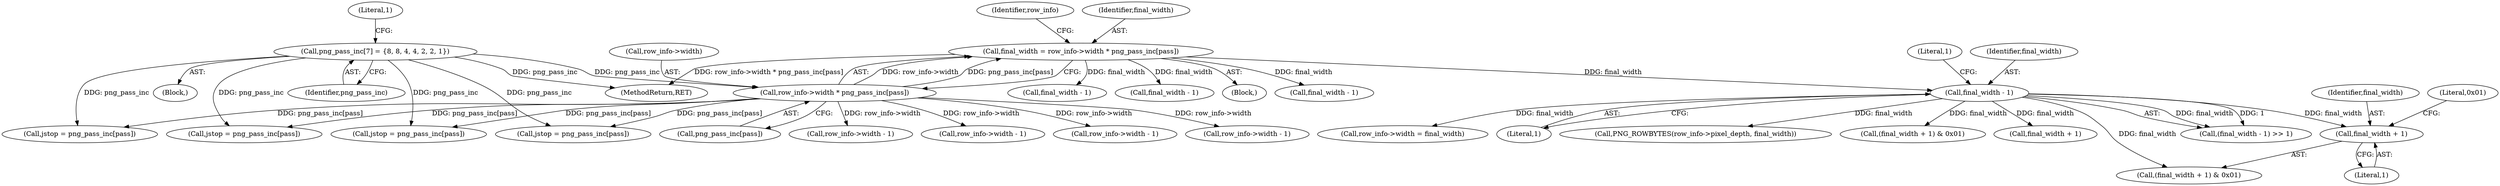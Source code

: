 digraph "0_Chrome_7f3d85b096f66870a15b37c2f40b219b2e292693_10@API" {
"1000661" [label="(Call,final_width + 1)"];
"1000581" [label="(Call,final_width - 1)"];
"1000149" [label="(Call,final_width = row_info->width * png_pass_inc[pass])"];
"1000151" [label="(Call,row_info->width * png_pass_inc[pass])"];
"1000134" [label="(Call,png_pass_inc[7] = {8, 8, 4, 4, 2, 2, 1})"];
"1000567" [label="(Call,row_info->width - 1)"];
"1000660" [label="(Call,(final_width + 1) & 0x01)"];
"1000580" [label="(Call,(final_width - 1) >> 1)"];
"1000840" [label="(Call,row_info->width = final_width)"];
"1000663" [label="(Literal,1)"];
"1000380" [label="(Call,final_width - 1)"];
"1000135" [label="(Identifier,png_pass_inc)"];
"1000137" [label="(Literal,1)"];
"1000583" [label="(Literal,1)"];
"1000661" [label="(Call,final_width + 1)"];
"1000152" [label="(Call,row_info->width)"];
"1000592" [label="(Call,jstop = png_pass_inc[pass])"];
"1000776" [label="(Call,row_info->width - 1)"];
"1000197" [label="(Call,jstop = png_pass_inc[pass])"];
"1000173" [label="(Call,row_info->width - 1)"];
"1000149" [label="(Call,final_width = row_info->width * png_pass_inc[pass])"];
"1000584" [label="(Literal,1)"];
"1000849" [label="(Call,PNG_ROWBYTES(row_info->pixel_depth, final_width))"];
"1000390" [label="(Call,jstop = png_pass_inc[pass])"];
"1000187" [label="(Call,final_width - 1)"];
"1000150" [label="(Identifier,final_width)"];
"1000105" [label="(Block,)"];
"1000662" [label="(Identifier,final_width)"];
"1000795" [label="(Call,jstop = png_pass_inc[pass])"];
"1000151" [label="(Call,row_info->width * png_pass_inc[pass])"];
"1000581" [label="(Call,final_width - 1)"];
"1000582" [label="(Identifier,final_width)"];
"1000155" [label="(Call,png_pass_inc[pass])"];
"1000664" [label="(Literal,0x01)"];
"1000620" [label="(Call,(final_width + 1) & 0x01)"];
"1000854" [label="(MethodReturn,RET)"];
"1000160" [label="(Identifier,row_info)"];
"1000147" [label="(Block,)"];
"1000790" [label="(Call,final_width - 1)"];
"1000366" [label="(Call,row_info->width - 1)"];
"1000621" [label="(Call,final_width + 1)"];
"1000134" [label="(Call,png_pass_inc[7] = {8, 8, 4, 4, 2, 2, 1})"];
"1000661" -> "1000660"  [label="AST: "];
"1000661" -> "1000663"  [label="CFG: "];
"1000662" -> "1000661"  [label="AST: "];
"1000663" -> "1000661"  [label="AST: "];
"1000664" -> "1000661"  [label="CFG: "];
"1000581" -> "1000661"  [label="DDG: final_width"];
"1000581" -> "1000580"  [label="AST: "];
"1000581" -> "1000583"  [label="CFG: "];
"1000582" -> "1000581"  [label="AST: "];
"1000583" -> "1000581"  [label="AST: "];
"1000584" -> "1000581"  [label="CFG: "];
"1000581" -> "1000580"  [label="DDG: final_width"];
"1000581" -> "1000580"  [label="DDG: 1"];
"1000149" -> "1000581"  [label="DDG: final_width"];
"1000581" -> "1000620"  [label="DDG: final_width"];
"1000581" -> "1000621"  [label="DDG: final_width"];
"1000581" -> "1000660"  [label="DDG: final_width"];
"1000581" -> "1000840"  [label="DDG: final_width"];
"1000581" -> "1000849"  [label="DDG: final_width"];
"1000149" -> "1000147"  [label="AST: "];
"1000149" -> "1000151"  [label="CFG: "];
"1000150" -> "1000149"  [label="AST: "];
"1000151" -> "1000149"  [label="AST: "];
"1000160" -> "1000149"  [label="CFG: "];
"1000149" -> "1000854"  [label="DDG: row_info->width * png_pass_inc[pass]"];
"1000151" -> "1000149"  [label="DDG: row_info->width"];
"1000151" -> "1000149"  [label="DDG: png_pass_inc[pass]"];
"1000149" -> "1000187"  [label="DDG: final_width"];
"1000149" -> "1000380"  [label="DDG: final_width"];
"1000149" -> "1000790"  [label="DDG: final_width"];
"1000151" -> "1000155"  [label="CFG: "];
"1000152" -> "1000151"  [label="AST: "];
"1000155" -> "1000151"  [label="AST: "];
"1000134" -> "1000151"  [label="DDG: png_pass_inc"];
"1000151" -> "1000173"  [label="DDG: row_info->width"];
"1000151" -> "1000197"  [label="DDG: png_pass_inc[pass]"];
"1000151" -> "1000366"  [label="DDG: row_info->width"];
"1000151" -> "1000390"  [label="DDG: png_pass_inc[pass]"];
"1000151" -> "1000567"  [label="DDG: row_info->width"];
"1000151" -> "1000592"  [label="DDG: png_pass_inc[pass]"];
"1000151" -> "1000776"  [label="DDG: row_info->width"];
"1000151" -> "1000795"  [label="DDG: png_pass_inc[pass]"];
"1000134" -> "1000105"  [label="AST: "];
"1000134" -> "1000135"  [label="CFG: "];
"1000135" -> "1000134"  [label="AST: "];
"1000137" -> "1000134"  [label="CFG: "];
"1000134" -> "1000854"  [label="DDG: png_pass_inc"];
"1000134" -> "1000197"  [label="DDG: png_pass_inc"];
"1000134" -> "1000390"  [label="DDG: png_pass_inc"];
"1000134" -> "1000592"  [label="DDG: png_pass_inc"];
"1000134" -> "1000795"  [label="DDG: png_pass_inc"];
}
